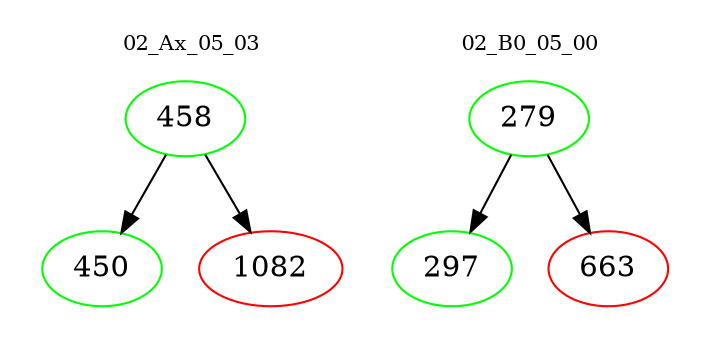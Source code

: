 digraph{
subgraph cluster_0 {
color = white
label = "02_Ax_05_03";
fontsize=10;
T0_458 [label="458", color="green"]
T0_458 -> T0_450 [color="black"]
T0_450 [label="450", color="green"]
T0_458 -> T0_1082 [color="black"]
T0_1082 [label="1082", color="red"]
}
subgraph cluster_1 {
color = white
label = "02_B0_05_00";
fontsize=10;
T1_279 [label="279", color="green"]
T1_279 -> T1_297 [color="black"]
T1_297 [label="297", color="green"]
T1_279 -> T1_663 [color="black"]
T1_663 [label="663", color="red"]
}
}
